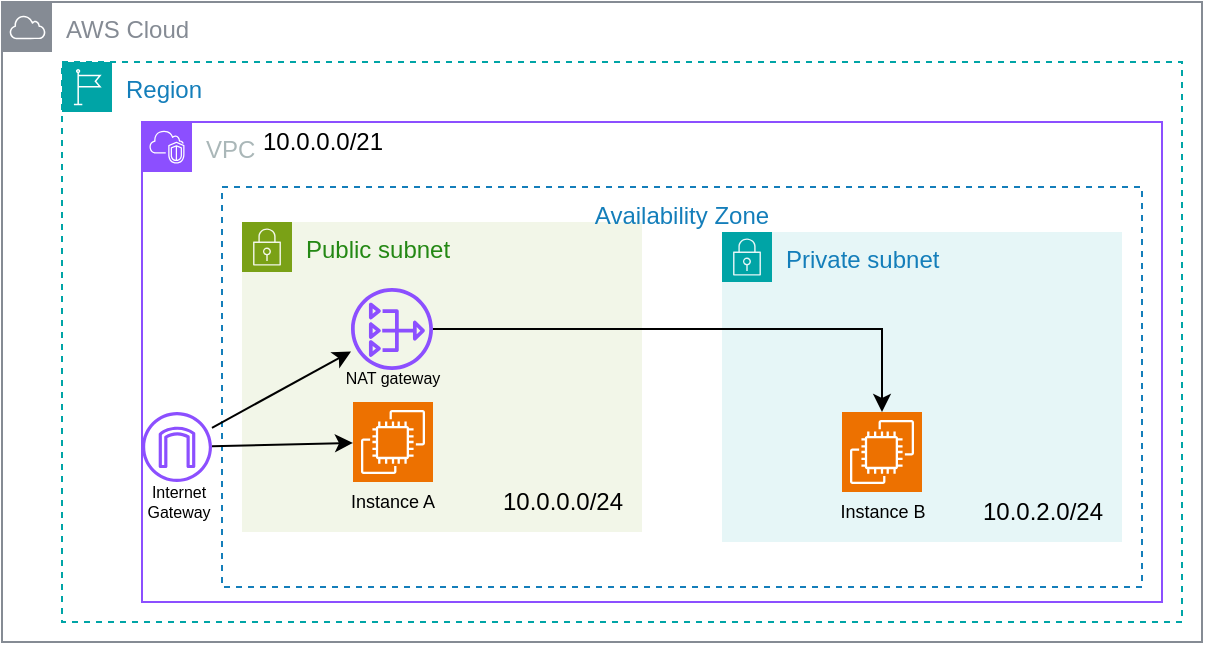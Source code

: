 <mxfile version="27.1.6">
  <diagram name="ページ1" id="82LSvTVVupdZB4R5oCCy">
    <mxGraphModel dx="623" dy="332" grid="1" gridSize="10" guides="1" tooltips="1" connect="1" arrows="1" fold="1" page="1" pageScale="1" pageWidth="980" pageHeight="690" math="0" shadow="0">
      <root>
        <mxCell id="0" />
        <mxCell id="1" parent="0" />
        <mxCell id="YHImj7qOH06-XAkFNl1F-43" value="Private subnet" style="points=[[0,0],[0.25,0],[0.5,0],[0.75,0],[1,0],[1,0.25],[1,0.5],[1,0.75],[1,1],[0.75,1],[0.5,1],[0.25,1],[0,1],[0,0.75],[0,0.5],[0,0.25]];outlineConnect=0;gradientColor=none;html=1;whiteSpace=wrap;fontSize=12;fontStyle=0;container=1;pointerEvents=0;collapsible=0;recursiveResize=0;shape=mxgraph.aws4.group;grIcon=mxgraph.aws4.group_security_group;grStroke=0;strokeColor=#00A4A6;fillColor=#E6F6F7;verticalAlign=top;align=left;spacingLeft=30;fontColor=#147EBA;dashed=0;" vertex="1" parent="1">
          <mxGeometry x="550" y="305" width="200" height="155" as="geometry" />
        </mxCell>
        <mxCell id="YHImj7qOH06-XAkFNl1F-53" value="" style="sketch=0;points=[[0,0,0],[0.25,0,0],[0.5,0,0],[0.75,0,0],[1,0,0],[0,1,0],[0.25,1,0],[0.5,1,0],[0.75,1,0],[1,1,0],[0,0.25,0],[0,0.5,0],[0,0.75,0],[1,0.25,0],[1,0.5,0],[1,0.75,0]];outlineConnect=0;fontColor=#232F3E;fillColor=#ED7100;strokeColor=#ffffff;dashed=0;verticalLabelPosition=bottom;verticalAlign=top;align=center;html=1;fontSize=12;fontStyle=0;aspect=fixed;shape=mxgraph.aws4.resourceIcon;resIcon=mxgraph.aws4.ec2;" vertex="1" parent="YHImj7qOH06-XAkFNl1F-43">
          <mxGeometry x="60" y="90" width="40" height="40" as="geometry" />
        </mxCell>
        <mxCell id="YHImj7qOH06-XAkFNl1F-91" value="Instance B" style="text;html=1;align=center;verticalAlign=middle;resizable=0;points=[];autosize=1;strokeColor=none;fillColor=none;fontSize=9;" vertex="1" parent="YHImj7qOH06-XAkFNl1F-43">
          <mxGeometry x="45" y="130" width="70" height="20" as="geometry" />
        </mxCell>
        <mxCell id="YHImj7qOH06-XAkFNl1F-80" value="10.0.2.0/24" style="text;html=1;align=center;verticalAlign=middle;resizable=0;points=[];autosize=1;strokeColor=none;fillColor=none;" vertex="1" parent="YHImj7qOH06-XAkFNl1F-43">
          <mxGeometry x="120" y="125" width="80" height="30" as="geometry" />
        </mxCell>
        <mxCell id="YHImj7qOH06-XAkFNl1F-44" value="Public subnet" style="points=[[0,0],[0.25,0],[0.5,0],[0.75,0],[1,0],[1,0.25],[1,0.5],[1,0.75],[1,1],[0.75,1],[0.5,1],[0.25,1],[0,1],[0,0.75],[0,0.5],[0,0.25]];outlineConnect=0;gradientColor=none;html=1;whiteSpace=wrap;fontSize=12;fontStyle=0;container=1;pointerEvents=0;collapsible=0;recursiveResize=0;shape=mxgraph.aws4.group;grIcon=mxgraph.aws4.group_security_group;grStroke=0;strokeColor=#7AA116;fillColor=#F2F6E8;verticalAlign=top;align=left;spacingLeft=30;fontColor=#248814;dashed=0;" vertex="1" parent="1">
          <mxGeometry x="310" y="300" width="200" height="155" as="geometry" />
        </mxCell>
        <mxCell id="YHImj7qOH06-XAkFNl1F-50" value="" style="sketch=0;outlineConnect=0;fontColor=#232F3E;gradientColor=none;fillColor=#8C4FFF;strokeColor=none;dashed=0;verticalLabelPosition=bottom;verticalAlign=top;align=center;html=1;fontSize=12;fontStyle=0;aspect=fixed;pointerEvents=1;shape=mxgraph.aws4.nat_gateway;" vertex="1" parent="YHImj7qOH06-XAkFNl1F-44">
          <mxGeometry x="54.5" y="33" width="41" height="41" as="geometry" />
        </mxCell>
        <mxCell id="YHImj7qOH06-XAkFNl1F-52" value="" style="sketch=0;points=[[0,0,0],[0.25,0,0],[0.5,0,0],[0.75,0,0],[1,0,0],[0,1,0],[0.25,1,0],[0.5,1,0],[0.75,1,0],[1,1,0],[0,0.25,0],[0,0.5,0],[0,0.75,0],[1,0.25,0],[1,0.5,0],[1,0.75,0]];outlineConnect=0;fontColor=#232F3E;fillColor=#ED7100;strokeColor=#ffffff;dashed=0;verticalLabelPosition=bottom;verticalAlign=top;align=center;html=1;fontSize=12;fontStyle=0;aspect=fixed;shape=mxgraph.aws4.resourceIcon;resIcon=mxgraph.aws4.ec2;" vertex="1" parent="YHImj7qOH06-XAkFNl1F-44">
          <mxGeometry x="55.5" y="90" width="40" height="40" as="geometry" />
        </mxCell>
        <mxCell id="YHImj7qOH06-XAkFNl1F-90" value="Instance A" style="text;html=1;align=center;verticalAlign=middle;resizable=0;points=[];autosize=1;strokeColor=none;fillColor=none;fontSize=9;" vertex="1" parent="YHImj7qOH06-XAkFNl1F-44">
          <mxGeometry x="40" y="130" width="70" height="20" as="geometry" />
        </mxCell>
        <mxCell id="YHImj7qOH06-XAkFNl1F-70" value="10.0.0.0/24" style="text;html=1;align=center;verticalAlign=middle;resizable=0;points=[];autosize=1;strokeColor=none;fillColor=none;" vertex="1" parent="YHImj7qOH06-XAkFNl1F-44">
          <mxGeometry x="120" y="125" width="80" height="30" as="geometry" />
        </mxCell>
        <mxCell id="YHImj7qOH06-XAkFNl1F-55" value="Availability Zone" style="fillColor=none;strokeColor=#147EBA;dashed=1;verticalAlign=top;fontStyle=0;fontColor=#147EBA;whiteSpace=wrap;html=1;" vertex="1" parent="1">
          <mxGeometry x="300" y="282.5" width="460" height="200" as="geometry" />
        </mxCell>
        <mxCell id="YHImj7qOH06-XAkFNl1F-56" value="VPC" style="points=[[0,0],[0.25,0],[0.5,0],[0.75,0],[1,0],[1,0.25],[1,0.5],[1,0.75],[1,1],[0.75,1],[0.5,1],[0.25,1],[0,1],[0,0.75],[0,0.5],[0,0.25]];outlineConnect=0;gradientColor=none;html=1;whiteSpace=wrap;fontSize=12;fontStyle=0;container=1;pointerEvents=0;collapsible=0;recursiveResize=0;shape=mxgraph.aws4.group;grIcon=mxgraph.aws4.group_vpc2;strokeColor=#8C4FFF;fillColor=none;verticalAlign=top;align=left;spacingLeft=30;fontColor=#AAB7B8;dashed=0;" vertex="1" parent="1">
          <mxGeometry x="260" y="250" width="510" height="240" as="geometry" />
        </mxCell>
        <mxCell id="YHImj7qOH06-XAkFNl1F-57" value="Region" style="points=[[0,0],[0.25,0],[0.5,0],[0.75,0],[1,0],[1,0.25],[1,0.5],[1,0.75],[1,1],[0.75,1],[0.5,1],[0.25,1],[0,1],[0,0.75],[0,0.5],[0,0.25]];outlineConnect=0;gradientColor=none;html=1;whiteSpace=wrap;fontSize=12;fontStyle=0;container=1;pointerEvents=0;collapsible=0;recursiveResize=0;shape=mxgraph.aws4.group;grIcon=mxgraph.aws4.group_region;strokeColor=#00A4A6;fillColor=none;verticalAlign=top;align=left;spacingLeft=30;fontColor=#147EBA;dashed=1;" vertex="1" parent="1">
          <mxGeometry x="220" y="220" width="560" height="280" as="geometry" />
        </mxCell>
        <mxCell id="YHImj7qOH06-XAkFNl1F-58" value="AWS Cloud" style="sketch=0;outlineConnect=0;gradientColor=none;html=1;whiteSpace=wrap;fontSize=12;fontStyle=0;shape=mxgraph.aws4.group;grIcon=mxgraph.aws4.group_aws_cloud;strokeColor=#858B94;fillColor=none;verticalAlign=top;align=left;spacingLeft=30;fontColor=#858B94;dashed=0;" vertex="1" parent="1">
          <mxGeometry x="190" y="190" width="600" height="320" as="geometry" />
        </mxCell>
        <mxCell id="YHImj7qOH06-XAkFNl1F-107" style="edgeStyle=none;rounded=0;orthogonalLoop=1;jettySize=auto;html=1;" edge="1" parent="1" source="YHImj7qOH06-XAkFNl1F-59" target="YHImj7qOH06-XAkFNl1F-50">
          <mxGeometry relative="1" as="geometry" />
        </mxCell>
        <mxCell id="YHImj7qOH06-XAkFNl1F-108" style="edgeStyle=none;rounded=0;orthogonalLoop=1;jettySize=auto;html=1;" edge="1" parent="1" source="YHImj7qOH06-XAkFNl1F-59" target="YHImj7qOH06-XAkFNl1F-52">
          <mxGeometry relative="1" as="geometry" />
        </mxCell>
        <mxCell id="YHImj7qOH06-XAkFNl1F-59" value="" style="sketch=0;outlineConnect=0;fontColor=#232F3E;gradientColor=none;fillColor=#8C4FFF;strokeColor=none;dashed=0;verticalLabelPosition=bottom;verticalAlign=top;align=center;html=1;fontSize=12;fontStyle=0;aspect=fixed;pointerEvents=1;shape=mxgraph.aws4.internet_gateway;" vertex="1" parent="1">
          <mxGeometry x="260" y="395" width="35" height="35" as="geometry" />
        </mxCell>
        <mxCell id="YHImj7qOH06-XAkFNl1F-69" value="10.0.0.0/21" style="text;html=1;align=center;verticalAlign=middle;resizable=0;points=[];autosize=1;strokeColor=none;fillColor=none;" vertex="1" parent="1">
          <mxGeometry x="310" y="245" width="80" height="30" as="geometry" />
        </mxCell>
        <mxCell id="YHImj7qOH06-XAkFNl1F-103" style="edgeStyle=orthogonalEdgeStyle;rounded=0;orthogonalLoop=1;jettySize=auto;html=1;" edge="1" parent="1" source="YHImj7qOH06-XAkFNl1F-50" target="YHImj7qOH06-XAkFNl1F-53">
          <mxGeometry relative="1" as="geometry" />
        </mxCell>
        <mxCell id="YHImj7qOH06-XAkFNl1F-110" value="Internet&lt;br&gt;Gateway" style="text;html=1;align=center;verticalAlign=middle;resizable=0;points=[];autosize=1;strokeColor=none;fillColor=none;fontSize=8;" vertex="1" parent="1">
          <mxGeometry x="247.5" y="425" width="60" height="30" as="geometry" />
        </mxCell>
        <mxCell id="YHImj7qOH06-XAkFNl1F-111" value="NAT gateway" style="text;html=1;align=center;verticalAlign=middle;resizable=0;points=[];autosize=1;strokeColor=none;fillColor=none;fontSize=8;" vertex="1" parent="1">
          <mxGeometry x="350" y="367.5" width="70" height="20" as="geometry" />
        </mxCell>
      </root>
    </mxGraphModel>
  </diagram>
</mxfile>
